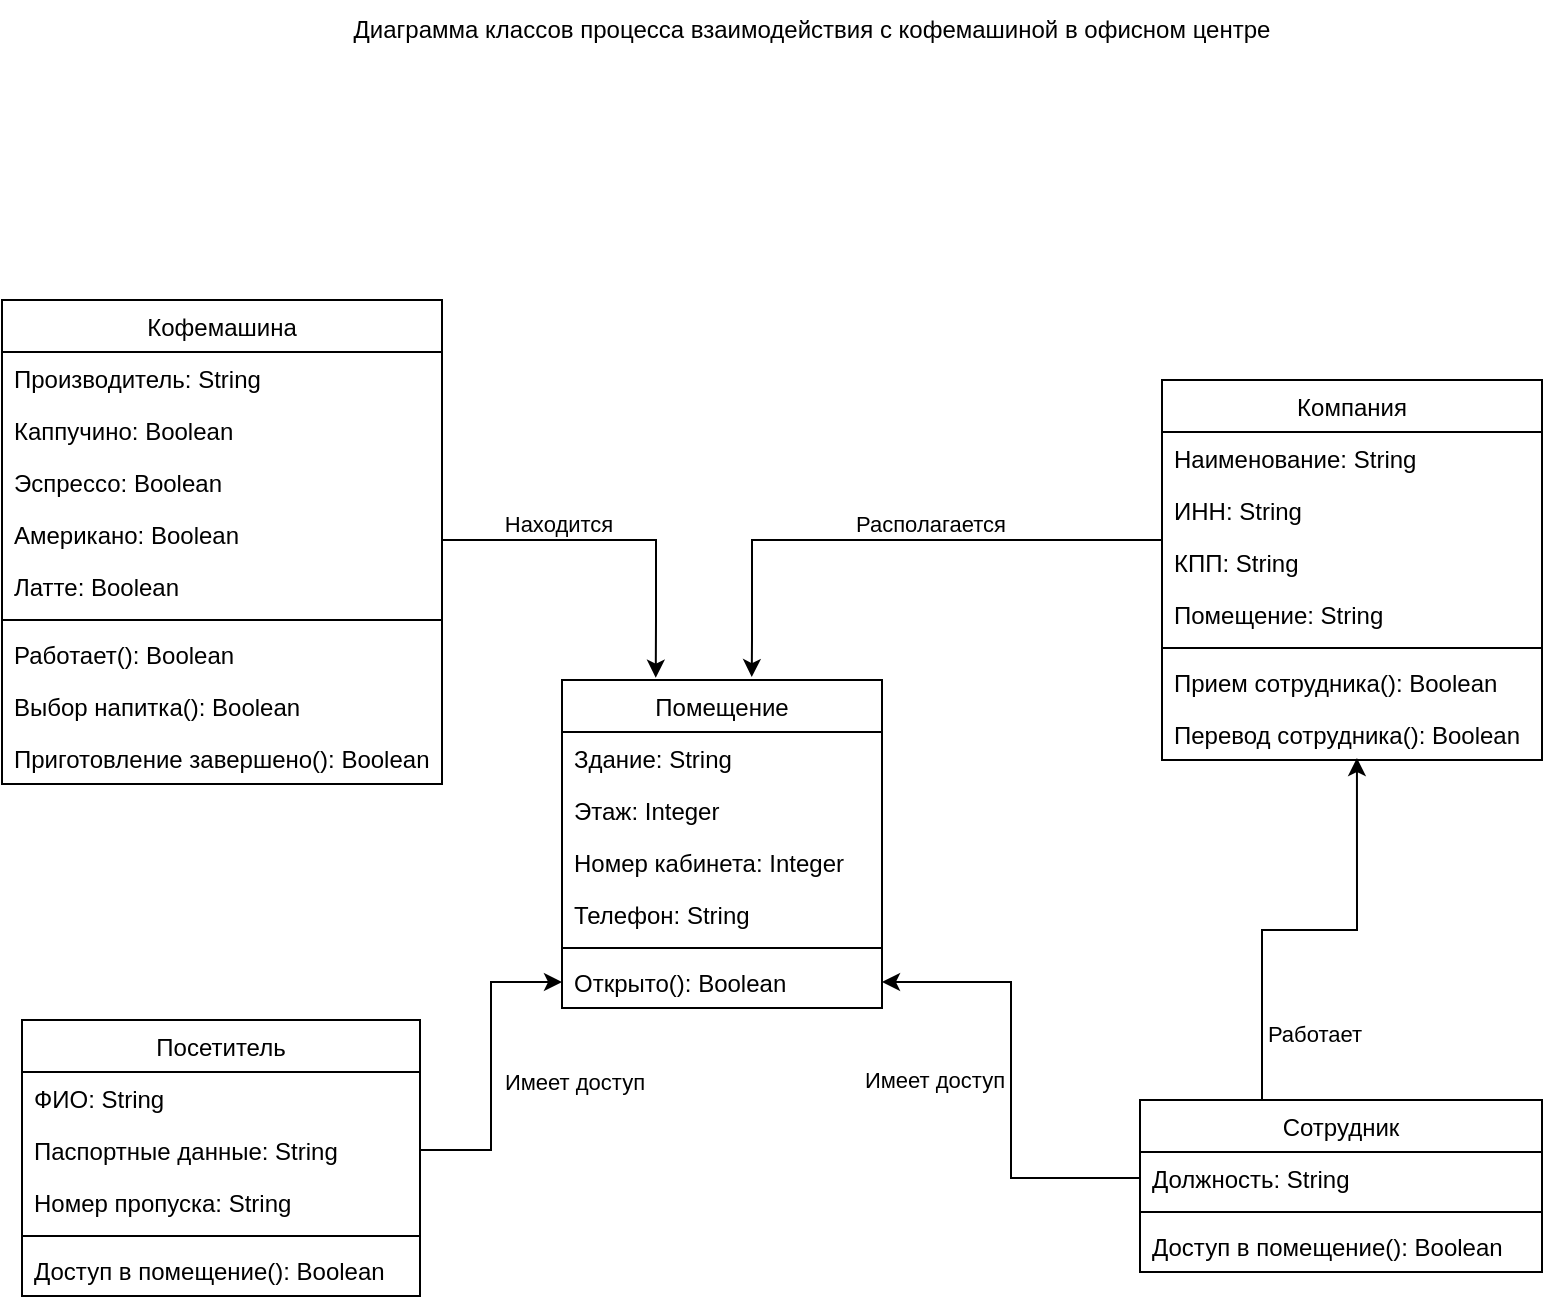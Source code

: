 <mxfile version="16.6.4" type="device"><diagram id="C5RBs43oDa-KdzZeNtuy" name="Page-1"><mxGraphModel dx="1422" dy="705" grid="1" gridSize="10" guides="1" tooltips="1" connect="1" arrows="1" fold="1" page="1" pageScale="1" pageWidth="827" pageHeight="1169" math="0" shadow="0"><root><mxCell id="WIyWlLk6GJQsqaUBKTNV-0"/><mxCell id="WIyWlLk6GJQsqaUBKTNV-1" parent="WIyWlLk6GJQsqaUBKTNV-0"/><mxCell id="zkfFHV4jXpPFQw0GAbJ--0" value="Кофемашина" style="swimlane;fontStyle=0;align=center;verticalAlign=top;childLayout=stackLayout;horizontal=1;startSize=26;horizontalStack=0;resizeParent=1;resizeLast=0;collapsible=1;marginBottom=0;rounded=0;shadow=0;strokeWidth=1;" parent="WIyWlLk6GJQsqaUBKTNV-1" vertex="1"><mxGeometry x="30" y="240" width="220" height="242" as="geometry"><mxRectangle x="220" y="120" width="160" height="26" as="alternateBounds"/></mxGeometry></mxCell><mxCell id="zkfFHV4jXpPFQw0GAbJ--1" value="Производитель: String" style="text;align=left;verticalAlign=top;spacingLeft=4;spacingRight=4;overflow=hidden;rotatable=0;points=[[0,0.5],[1,0.5]];portConstraint=eastwest;" parent="zkfFHV4jXpPFQw0GAbJ--0" vertex="1"><mxGeometry y="26" width="220" height="26" as="geometry"/></mxCell><mxCell id="zkfFHV4jXpPFQw0GAbJ--2" value="Каппучино: Boolean" style="text;align=left;verticalAlign=top;spacingLeft=4;spacingRight=4;overflow=hidden;rotatable=0;points=[[0,0.5],[1,0.5]];portConstraint=eastwest;rounded=0;shadow=0;html=0;" parent="zkfFHV4jXpPFQw0GAbJ--0" vertex="1"><mxGeometry y="52" width="220" height="26" as="geometry"/></mxCell><mxCell id="DK0JlvfshSm92l_ueIso-0" value="Эспрессо: Boolean" style="text;align=left;verticalAlign=top;spacingLeft=4;spacingRight=4;overflow=hidden;rotatable=0;points=[[0,0.5],[1,0.5]];portConstraint=eastwest;rounded=0;shadow=0;html=0;" parent="zkfFHV4jXpPFQw0GAbJ--0" vertex="1"><mxGeometry y="78" width="220" height="26" as="geometry"/></mxCell><mxCell id="DK0JlvfshSm92l_ueIso-1" value="Американо: Boolean" style="text;align=left;verticalAlign=top;spacingLeft=4;spacingRight=4;overflow=hidden;rotatable=0;points=[[0,0.5],[1,0.5]];portConstraint=eastwest;rounded=0;shadow=0;html=0;" parent="zkfFHV4jXpPFQw0GAbJ--0" vertex="1"><mxGeometry y="104" width="220" height="26" as="geometry"/></mxCell><mxCell id="flSjfBNcJyXf2a4Creaj-0" value="Латте: Boolean" style="text;align=left;verticalAlign=top;spacingLeft=4;spacingRight=4;overflow=hidden;rotatable=0;points=[[0,0.5],[1,0.5]];portConstraint=eastwest;rounded=0;shadow=0;html=0;" parent="zkfFHV4jXpPFQw0GAbJ--0" vertex="1"><mxGeometry y="130" width="220" height="26" as="geometry"/></mxCell><mxCell id="zkfFHV4jXpPFQw0GAbJ--4" value="" style="line;html=1;strokeWidth=1;align=left;verticalAlign=middle;spacingTop=-1;spacingLeft=3;spacingRight=3;rotatable=0;labelPosition=right;points=[];portConstraint=eastwest;" parent="zkfFHV4jXpPFQw0GAbJ--0" vertex="1"><mxGeometry y="156" width="220" height="8" as="geometry"/></mxCell><mxCell id="AHHFap3Nt3UNIKO-KOGR-0" value="Работает(): Boolean" style="text;align=left;verticalAlign=top;spacingLeft=4;spacingRight=4;overflow=hidden;rotatable=0;points=[[0,0.5],[1,0.5]];portConstraint=eastwest;" parent="zkfFHV4jXpPFQw0GAbJ--0" vertex="1"><mxGeometry y="164" width="220" height="26" as="geometry"/></mxCell><mxCell id="k24iDnbam0BeeTCeF0De-0" value="Выбор напитка(): Boolean" style="text;align=left;verticalAlign=top;spacingLeft=4;spacingRight=4;overflow=hidden;rotatable=0;points=[[0,0.5],[1,0.5]];portConstraint=eastwest;" parent="zkfFHV4jXpPFQw0GAbJ--0" vertex="1"><mxGeometry y="190" width="220" height="26" as="geometry"/></mxCell><mxCell id="k24iDnbam0BeeTCeF0De-1" value="Приготовление завершено(): Boolean" style="text;align=left;verticalAlign=top;spacingLeft=4;spacingRight=4;overflow=hidden;rotatable=0;points=[[0,0.5],[1,0.5]];portConstraint=eastwest;" parent="zkfFHV4jXpPFQw0GAbJ--0" vertex="1"><mxGeometry y="216" width="220" height="26" as="geometry"/></mxCell><mxCell id="zkfFHV4jXpPFQw0GAbJ--6" value="Посетитель" style="swimlane;fontStyle=0;align=center;verticalAlign=top;childLayout=stackLayout;horizontal=1;startSize=26;horizontalStack=0;resizeParent=1;resizeLast=0;collapsible=1;marginBottom=0;rounded=0;shadow=0;strokeWidth=1;" parent="WIyWlLk6GJQsqaUBKTNV-1" vertex="1"><mxGeometry x="40" y="600" width="199" height="138" as="geometry"><mxRectangle x="130" y="380" width="160" height="26" as="alternateBounds"/></mxGeometry></mxCell><mxCell id="zkfFHV4jXpPFQw0GAbJ--7" value="ФИО: String" style="text;align=left;verticalAlign=top;spacingLeft=4;spacingRight=4;overflow=hidden;rotatable=0;points=[[0,0.5],[1,0.5]];portConstraint=eastwest;" parent="zkfFHV4jXpPFQw0GAbJ--6" vertex="1"><mxGeometry y="26" width="199" height="26" as="geometry"/></mxCell><mxCell id="AHHFap3Nt3UNIKO-KOGR-1" value="Паспортные данные: String" style="text;align=left;verticalAlign=top;spacingLeft=4;spacingRight=4;overflow=hidden;rotatable=0;points=[[0,0.5],[1,0.5]];portConstraint=eastwest;rounded=0;shadow=0;html=0;" parent="zkfFHV4jXpPFQw0GAbJ--6" vertex="1"><mxGeometry y="52" width="199" height="26" as="geometry"/></mxCell><mxCell id="zkfFHV4jXpPFQw0GAbJ--8" value="Номер пропуска: String" style="text;align=left;verticalAlign=top;spacingLeft=4;spacingRight=4;overflow=hidden;rotatable=0;points=[[0,0.5],[1,0.5]];portConstraint=eastwest;rounded=0;shadow=0;html=0;" parent="zkfFHV4jXpPFQw0GAbJ--6" vertex="1"><mxGeometry y="78" width="199" height="26" as="geometry"/></mxCell><mxCell id="zkfFHV4jXpPFQw0GAbJ--9" value="" style="line;html=1;strokeWidth=1;align=left;verticalAlign=middle;spacingTop=-1;spacingLeft=3;spacingRight=3;rotatable=0;labelPosition=right;points=[];portConstraint=eastwest;" parent="zkfFHV4jXpPFQw0GAbJ--6" vertex="1"><mxGeometry y="104" width="199" height="8" as="geometry"/></mxCell><mxCell id="zkfFHV4jXpPFQw0GAbJ--11" value="Доступ в помещение(): Boolean" style="text;align=left;verticalAlign=top;spacingLeft=4;spacingRight=4;overflow=hidden;rotatable=0;points=[[0,0.5],[1,0.5]];portConstraint=eastwest;" parent="zkfFHV4jXpPFQw0GAbJ--6" vertex="1"><mxGeometry y="112" width="199" height="26" as="geometry"/></mxCell><mxCell id="DK0JlvfshSm92l_ueIso-5" style="edgeStyle=orthogonalEdgeStyle;rounded=0;orthogonalLoop=1;jettySize=auto;html=1;exitX=0.5;exitY=0;exitDx=0;exitDy=0;entryX=0.513;entryY=0.962;entryDx=0;entryDy=0;entryPerimeter=0;labelBorderColor=none;" parent="WIyWlLk6GJQsqaUBKTNV-1" source="zkfFHV4jXpPFQw0GAbJ--13" target="BhiRLNrSP2wacMDag0A9-6" edge="1"><mxGeometry relative="1" as="geometry"><Array as="points"><mxPoint x="660" y="640"/><mxPoint x="660" y="555"/><mxPoint x="708" y="555"/></Array></mxGeometry></mxCell><mxCell id="flSjfBNcJyXf2a4Creaj-14" value="Работает" style="edgeLabel;html=1;align=center;verticalAlign=middle;resizable=0;points=[];" parent="DK0JlvfshSm92l_ueIso-5" vertex="1" connectable="0"><mxGeometry x="-0.439" relative="1" as="geometry"><mxPoint x="26" as="offset"/></mxGeometry></mxCell><mxCell id="zkfFHV4jXpPFQw0GAbJ--13" value="Сотрудник" style="swimlane;fontStyle=0;align=center;verticalAlign=top;childLayout=stackLayout;horizontal=1;startSize=26;horizontalStack=0;resizeParent=1;resizeLast=0;collapsible=1;marginBottom=0;rounded=0;shadow=0;strokeWidth=1;" parent="WIyWlLk6GJQsqaUBKTNV-1" vertex="1"><mxGeometry x="599" y="640" width="201" height="86" as="geometry"><mxRectangle x="599" y="640" width="170" height="26" as="alternateBounds"/></mxGeometry></mxCell><mxCell id="zkfFHV4jXpPFQw0GAbJ--14" value="Должность: String" style="text;align=left;verticalAlign=top;spacingLeft=4;spacingRight=4;overflow=hidden;rotatable=0;points=[[0,0.5],[1,0.5]];portConstraint=eastwest;" parent="zkfFHV4jXpPFQw0GAbJ--13" vertex="1"><mxGeometry y="26" width="201" height="26" as="geometry"/></mxCell><mxCell id="zkfFHV4jXpPFQw0GAbJ--15" value="" style="line;html=1;strokeWidth=1;align=left;verticalAlign=middle;spacingTop=-1;spacingLeft=3;spacingRight=3;rotatable=0;labelPosition=right;points=[];portConstraint=eastwest;" parent="zkfFHV4jXpPFQw0GAbJ--13" vertex="1"><mxGeometry y="52" width="201" height="8" as="geometry"/></mxCell><mxCell id="AHHFap3Nt3UNIKO-KOGR-3" value="Доступ в помещение(): Boolean" style="text;align=left;verticalAlign=top;spacingLeft=4;spacingRight=4;overflow=hidden;rotatable=0;points=[[0,0.5],[1,0.5]];portConstraint=eastwest;" parent="zkfFHV4jXpPFQw0GAbJ--13" vertex="1"><mxGeometry y="60" width="201" height="26" as="geometry"/></mxCell><mxCell id="zkfFHV4jXpPFQw0GAbJ--17" value="Компания" style="swimlane;fontStyle=0;align=center;verticalAlign=top;childLayout=stackLayout;horizontal=1;startSize=26;horizontalStack=0;resizeParent=1;resizeLast=0;collapsible=1;marginBottom=0;rounded=0;shadow=0;strokeWidth=1;" parent="WIyWlLk6GJQsqaUBKTNV-1" vertex="1"><mxGeometry x="610" y="280" width="190" height="190" as="geometry"><mxRectangle x="640" y="280" width="160" height="26" as="alternateBounds"/></mxGeometry></mxCell><mxCell id="zkfFHV4jXpPFQw0GAbJ--18" value="Наименование: String" style="text;align=left;verticalAlign=top;spacingLeft=4;spacingRight=4;overflow=hidden;rotatable=0;points=[[0,0.5],[1,0.5]];portConstraint=eastwest;" parent="zkfFHV4jXpPFQw0GAbJ--17" vertex="1"><mxGeometry y="26" width="190" height="26" as="geometry"/></mxCell><mxCell id="zkfFHV4jXpPFQw0GAbJ--19" value="ИНН: String" style="text;align=left;verticalAlign=top;spacingLeft=4;spacingRight=4;overflow=hidden;rotatable=0;points=[[0,0.5],[1,0.5]];portConstraint=eastwest;rounded=0;shadow=0;html=0;" parent="zkfFHV4jXpPFQw0GAbJ--17" vertex="1"><mxGeometry y="52" width="190" height="26" as="geometry"/></mxCell><mxCell id="zkfFHV4jXpPFQw0GAbJ--20" value="КПП: String" style="text;align=left;verticalAlign=top;spacingLeft=4;spacingRight=4;overflow=hidden;rotatable=0;points=[[0,0.5],[1,0.5]];portConstraint=eastwest;rounded=0;shadow=0;html=0;" parent="zkfFHV4jXpPFQw0GAbJ--17" vertex="1"><mxGeometry y="78" width="190" height="26" as="geometry"/></mxCell><mxCell id="DK0JlvfshSm92l_ueIso-7" value="Помещение: String" style="text;align=left;verticalAlign=top;spacingLeft=4;spacingRight=4;overflow=hidden;rotatable=0;points=[[0,0.5],[1,0.5]];portConstraint=eastwest;rounded=0;shadow=0;html=0;" parent="zkfFHV4jXpPFQw0GAbJ--17" vertex="1"><mxGeometry y="104" width="190" height="26" as="geometry"/></mxCell><mxCell id="zkfFHV4jXpPFQw0GAbJ--23" value="" style="line;html=1;strokeWidth=1;align=left;verticalAlign=middle;spacingTop=-1;spacingLeft=3;spacingRight=3;rotatable=0;labelPosition=right;points=[];portConstraint=eastwest;" parent="zkfFHV4jXpPFQw0GAbJ--17" vertex="1"><mxGeometry y="130" width="190" height="8" as="geometry"/></mxCell><mxCell id="zkfFHV4jXpPFQw0GAbJ--24" value="Прием сотрудника(): Boolean" style="text;align=left;verticalAlign=top;spacingLeft=4;spacingRight=4;overflow=hidden;rotatable=0;points=[[0,0.5],[1,0.5]];portConstraint=eastwest;" parent="zkfFHV4jXpPFQw0GAbJ--17" vertex="1"><mxGeometry y="138" width="190" height="26" as="geometry"/></mxCell><mxCell id="BhiRLNrSP2wacMDag0A9-6" value="Перевод сотрудника(): Boolean" style="text;align=left;verticalAlign=top;spacingLeft=4;spacingRight=4;overflow=hidden;rotatable=0;points=[[0,0.5],[1,0.5]];portConstraint=eastwest;rounded=0;shadow=0;html=0;" parent="zkfFHV4jXpPFQw0GAbJ--17" vertex="1"><mxGeometry y="164" width="190" height="26" as="geometry"/></mxCell><mxCell id="BhiRLNrSP2wacMDag0A9-10" value="Помещение" style="swimlane;fontStyle=0;align=center;verticalAlign=top;childLayout=stackLayout;horizontal=1;startSize=26;horizontalStack=0;resizeParent=1;resizeLast=0;collapsible=1;marginBottom=0;rounded=0;shadow=0;strokeWidth=1;" parent="WIyWlLk6GJQsqaUBKTNV-1" vertex="1"><mxGeometry x="310" y="430" width="160" height="164" as="geometry"><mxRectangle x="299" y="420" width="160" height="26" as="alternateBounds"/></mxGeometry></mxCell><mxCell id="BhiRLNrSP2wacMDag0A9-11" value="Здание: String" style="text;align=left;verticalAlign=top;spacingLeft=4;spacingRight=4;overflow=hidden;rotatable=0;points=[[0,0.5],[1,0.5]];portConstraint=eastwest;" parent="BhiRLNrSP2wacMDag0A9-10" vertex="1"><mxGeometry y="26" width="160" height="26" as="geometry"/></mxCell><mxCell id="BhiRLNrSP2wacMDag0A9-12" value="Этаж: Integer" style="text;align=left;verticalAlign=top;spacingLeft=4;spacingRight=4;overflow=hidden;rotatable=0;points=[[0,0.5],[1,0.5]];portConstraint=eastwest;rounded=0;shadow=0;html=0;" parent="BhiRLNrSP2wacMDag0A9-10" vertex="1"><mxGeometry y="52" width="160" height="26" as="geometry"/></mxCell><mxCell id="BhiRLNrSP2wacMDag0A9-16" value="Номер кабинета: Integer" style="text;align=left;verticalAlign=top;spacingLeft=4;spacingRight=4;overflow=hidden;rotatable=0;points=[[0,0.5],[1,0.5]];portConstraint=eastwest;rounded=0;shadow=0;html=0;" parent="BhiRLNrSP2wacMDag0A9-10" vertex="1"><mxGeometry y="78" width="160" height="26" as="geometry"/></mxCell><mxCell id="BhiRLNrSP2wacMDag0A9-15" value="Телефон: String" style="text;align=left;verticalAlign=top;spacingLeft=4;spacingRight=4;overflow=hidden;rotatable=0;points=[[0,0.5],[1,0.5]];portConstraint=eastwest;" parent="BhiRLNrSP2wacMDag0A9-10" vertex="1"><mxGeometry y="104" width="160" height="26" as="geometry"/></mxCell><mxCell id="BhiRLNrSP2wacMDag0A9-13" value="" style="line;html=1;strokeWidth=1;align=left;verticalAlign=middle;spacingTop=-1;spacingLeft=3;spacingRight=3;rotatable=0;labelPosition=right;points=[];portConstraint=eastwest;" parent="BhiRLNrSP2wacMDag0A9-10" vertex="1"><mxGeometry y="130" width="160" height="8" as="geometry"/></mxCell><mxCell id="BhiRLNrSP2wacMDag0A9-14" value="Открыто(): Boolean" style="text;align=left;verticalAlign=top;spacingLeft=4;spacingRight=4;overflow=hidden;rotatable=0;points=[[0,0.5],[1,0.5]];portConstraint=eastwest;fontStyle=0;strokeColor=none;strokeWidth=0;" parent="BhiRLNrSP2wacMDag0A9-10" vertex="1"><mxGeometry y="138" width="160" height="26" as="geometry"/></mxCell><mxCell id="DK0JlvfshSm92l_ueIso-2" style="edgeStyle=orthogonalEdgeStyle;rounded=0;orthogonalLoop=1;jettySize=auto;html=1;exitX=0;exitY=0.5;exitDx=0;exitDy=0;labelBorderColor=none;" parent="WIyWlLk6GJQsqaUBKTNV-1" source="zkfFHV4jXpPFQw0GAbJ--14" target="BhiRLNrSP2wacMDag0A9-14" edge="1"><mxGeometry relative="1" as="geometry"/></mxCell><mxCell id="flSjfBNcJyXf2a4Creaj-13" value="Имеет доступ" style="edgeLabel;html=1;align=center;verticalAlign=middle;resizable=0;points=[];" parent="DK0JlvfshSm92l_ueIso-2" vertex="1" connectable="0"><mxGeometry x="-0.129" y="-1" relative="1" as="geometry"><mxPoint x="-40" y="-15" as="offset"/></mxGeometry></mxCell><mxCell id="DK0JlvfshSm92l_ueIso-3" style="edgeStyle=orthogonalEdgeStyle;rounded=0;orthogonalLoop=1;jettySize=auto;html=1;exitX=1;exitY=0.5;exitDx=0;exitDy=0;entryX=0;entryY=0.5;entryDx=0;entryDy=0;labelBorderColor=none;" parent="WIyWlLk6GJQsqaUBKTNV-1" source="AHHFap3Nt3UNIKO-KOGR-1" target="BhiRLNrSP2wacMDag0A9-14" edge="1"><mxGeometry relative="1" as="geometry"/></mxCell><mxCell id="flSjfBNcJyXf2a4Creaj-12" value="Имеет доступ" style="edgeLabel;html=1;align=center;verticalAlign=middle;resizable=0;points=[];" parent="DK0JlvfshSm92l_ueIso-3" vertex="1" connectable="0"><mxGeometry x="-0.182" relative="1" as="geometry"><mxPoint x="41" y="-6" as="offset"/></mxGeometry></mxCell><object label="" id="DK0JlvfshSm92l_ueIso-4"><mxCell style="edgeStyle=orthogonalEdgeStyle;rounded=0;orthogonalLoop=1;jettySize=auto;html=1;labelBorderColor=none;entryX=0.293;entryY=-0.007;entryDx=0;entryDy=0;entryPerimeter=0;" parent="WIyWlLk6GJQsqaUBKTNV-1" target="BhiRLNrSP2wacMDag0A9-10" edge="1"><mxGeometry relative="1" as="geometry"><Array as="points"><mxPoint x="357" y="360"/><mxPoint x="357" y="400"/></Array><mxPoint x="250" y="360" as="sourcePoint"/><mxPoint x="370" y="420" as="targetPoint"/></mxGeometry></mxCell></object><mxCell id="flSjfBNcJyXf2a4Creaj-10" value="Находится" style="edgeLabel;html=1;align=center;verticalAlign=middle;resizable=0;points=[];" parent="DK0JlvfshSm92l_ueIso-4" vertex="1" connectable="0"><mxGeometry x="0.214" y="-1" relative="1" as="geometry"><mxPoint x="-49" y="-9" as="offset"/></mxGeometry></mxCell><mxCell id="DK0JlvfshSm92l_ueIso-6" value="Диаграмма классов процесса взаимодействия с кофемашиной в офисном центре" style="text;html=1;strokeColor=none;fillColor=none;align=center;verticalAlign=middle;whiteSpace=wrap;rounded=0;" parent="WIyWlLk6GJQsqaUBKTNV-1" vertex="1"><mxGeometry x="150" y="90" width="570" height="30" as="geometry"/></mxCell><mxCell id="flSjfBNcJyXf2a4Creaj-1" style="edgeStyle=orthogonalEdgeStyle;rounded=0;orthogonalLoop=1;jettySize=auto;html=1;entryX=0.593;entryY=-0.009;entryDx=0;entryDy=0;entryPerimeter=0;" parent="WIyWlLk6GJQsqaUBKTNV-1" target="BhiRLNrSP2wacMDag0A9-10" edge="1"><mxGeometry relative="1" as="geometry"><mxPoint x="610" y="360" as="sourcePoint"/><mxPoint x="404" y="420" as="targetPoint"/><Array as="points"><mxPoint x="405" y="360"/><mxPoint x="405" y="410"/></Array></mxGeometry></mxCell><mxCell id="flSjfBNcJyXf2a4Creaj-11" value="Располагается" style="edgeLabel;html=1;align=center;verticalAlign=middle;resizable=0;points=[];" parent="flSjfBNcJyXf2a4Creaj-1" vertex="1" connectable="0"><mxGeometry x="-0.15" y="-1" relative="1" as="geometry"><mxPoint y="-7" as="offset"/></mxGeometry></mxCell></root></mxGraphModel></diagram></mxfile>